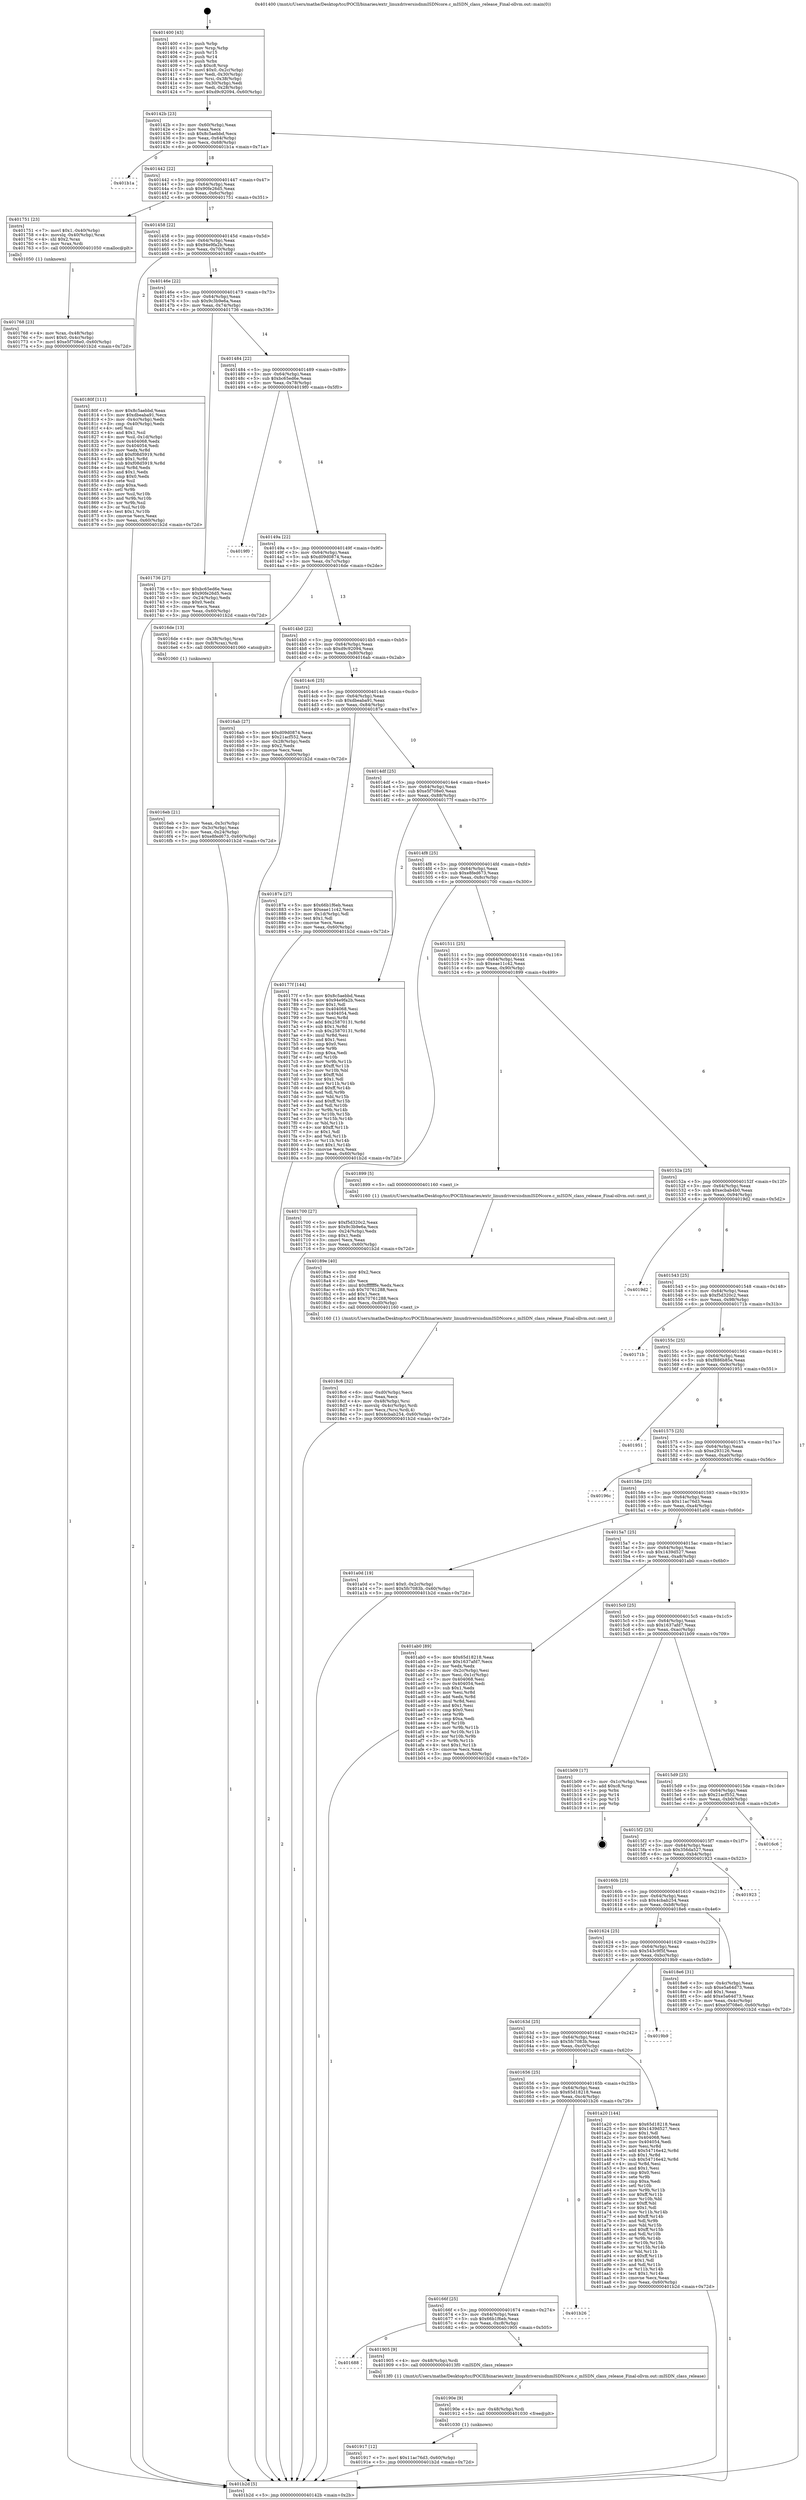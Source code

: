 digraph "0x401400" {
  label = "0x401400 (/mnt/c/Users/mathe/Desktop/tcc/POCII/binaries/extr_linuxdriversisdnmISDNcore.c_mISDN_class_release_Final-ollvm.out::main(0))"
  labelloc = "t"
  node[shape=record]

  Entry [label="",width=0.3,height=0.3,shape=circle,fillcolor=black,style=filled]
  "0x40142b" [label="{
     0x40142b [23]\l
     | [instrs]\l
     &nbsp;&nbsp;0x40142b \<+3\>: mov -0x60(%rbp),%eax\l
     &nbsp;&nbsp;0x40142e \<+2\>: mov %eax,%ecx\l
     &nbsp;&nbsp;0x401430 \<+6\>: sub $0x8c5aebbd,%ecx\l
     &nbsp;&nbsp;0x401436 \<+3\>: mov %eax,-0x64(%rbp)\l
     &nbsp;&nbsp;0x401439 \<+3\>: mov %ecx,-0x68(%rbp)\l
     &nbsp;&nbsp;0x40143c \<+6\>: je 0000000000401b1a \<main+0x71a\>\l
  }"]
  "0x401b1a" [label="{
     0x401b1a\l
  }", style=dashed]
  "0x401442" [label="{
     0x401442 [22]\l
     | [instrs]\l
     &nbsp;&nbsp;0x401442 \<+5\>: jmp 0000000000401447 \<main+0x47\>\l
     &nbsp;&nbsp;0x401447 \<+3\>: mov -0x64(%rbp),%eax\l
     &nbsp;&nbsp;0x40144a \<+5\>: sub $0x90fe26d5,%eax\l
     &nbsp;&nbsp;0x40144f \<+3\>: mov %eax,-0x6c(%rbp)\l
     &nbsp;&nbsp;0x401452 \<+6\>: je 0000000000401751 \<main+0x351\>\l
  }"]
  Exit [label="",width=0.3,height=0.3,shape=circle,fillcolor=black,style=filled,peripheries=2]
  "0x401751" [label="{
     0x401751 [23]\l
     | [instrs]\l
     &nbsp;&nbsp;0x401751 \<+7\>: movl $0x1,-0x40(%rbp)\l
     &nbsp;&nbsp;0x401758 \<+4\>: movslq -0x40(%rbp),%rax\l
     &nbsp;&nbsp;0x40175c \<+4\>: shl $0x2,%rax\l
     &nbsp;&nbsp;0x401760 \<+3\>: mov %rax,%rdi\l
     &nbsp;&nbsp;0x401763 \<+5\>: call 0000000000401050 \<malloc@plt\>\l
     | [calls]\l
     &nbsp;&nbsp;0x401050 \{1\} (unknown)\l
  }"]
  "0x401458" [label="{
     0x401458 [22]\l
     | [instrs]\l
     &nbsp;&nbsp;0x401458 \<+5\>: jmp 000000000040145d \<main+0x5d\>\l
     &nbsp;&nbsp;0x40145d \<+3\>: mov -0x64(%rbp),%eax\l
     &nbsp;&nbsp;0x401460 \<+5\>: sub $0x94e9fa2b,%eax\l
     &nbsp;&nbsp;0x401465 \<+3\>: mov %eax,-0x70(%rbp)\l
     &nbsp;&nbsp;0x401468 \<+6\>: je 000000000040180f \<main+0x40f\>\l
  }"]
  "0x401917" [label="{
     0x401917 [12]\l
     | [instrs]\l
     &nbsp;&nbsp;0x401917 \<+7\>: movl $0x11ac76d3,-0x60(%rbp)\l
     &nbsp;&nbsp;0x40191e \<+5\>: jmp 0000000000401b2d \<main+0x72d\>\l
  }"]
  "0x40180f" [label="{
     0x40180f [111]\l
     | [instrs]\l
     &nbsp;&nbsp;0x40180f \<+5\>: mov $0x8c5aebbd,%eax\l
     &nbsp;&nbsp;0x401814 \<+5\>: mov $0xdbeaba91,%ecx\l
     &nbsp;&nbsp;0x401819 \<+3\>: mov -0x4c(%rbp),%edx\l
     &nbsp;&nbsp;0x40181c \<+3\>: cmp -0x40(%rbp),%edx\l
     &nbsp;&nbsp;0x40181f \<+4\>: setl %sil\l
     &nbsp;&nbsp;0x401823 \<+4\>: and $0x1,%sil\l
     &nbsp;&nbsp;0x401827 \<+4\>: mov %sil,-0x1d(%rbp)\l
     &nbsp;&nbsp;0x40182b \<+7\>: mov 0x404068,%edx\l
     &nbsp;&nbsp;0x401832 \<+7\>: mov 0x404054,%edi\l
     &nbsp;&nbsp;0x401839 \<+3\>: mov %edx,%r8d\l
     &nbsp;&nbsp;0x40183c \<+7\>: add $0xf08d5919,%r8d\l
     &nbsp;&nbsp;0x401843 \<+4\>: sub $0x1,%r8d\l
     &nbsp;&nbsp;0x401847 \<+7\>: sub $0xf08d5919,%r8d\l
     &nbsp;&nbsp;0x40184e \<+4\>: imul %r8d,%edx\l
     &nbsp;&nbsp;0x401852 \<+3\>: and $0x1,%edx\l
     &nbsp;&nbsp;0x401855 \<+3\>: cmp $0x0,%edx\l
     &nbsp;&nbsp;0x401858 \<+4\>: sete %sil\l
     &nbsp;&nbsp;0x40185c \<+3\>: cmp $0xa,%edi\l
     &nbsp;&nbsp;0x40185f \<+4\>: setl %r9b\l
     &nbsp;&nbsp;0x401863 \<+3\>: mov %sil,%r10b\l
     &nbsp;&nbsp;0x401866 \<+3\>: and %r9b,%r10b\l
     &nbsp;&nbsp;0x401869 \<+3\>: xor %r9b,%sil\l
     &nbsp;&nbsp;0x40186c \<+3\>: or %sil,%r10b\l
     &nbsp;&nbsp;0x40186f \<+4\>: test $0x1,%r10b\l
     &nbsp;&nbsp;0x401873 \<+3\>: cmovne %ecx,%eax\l
     &nbsp;&nbsp;0x401876 \<+3\>: mov %eax,-0x60(%rbp)\l
     &nbsp;&nbsp;0x401879 \<+5\>: jmp 0000000000401b2d \<main+0x72d\>\l
  }"]
  "0x40146e" [label="{
     0x40146e [22]\l
     | [instrs]\l
     &nbsp;&nbsp;0x40146e \<+5\>: jmp 0000000000401473 \<main+0x73\>\l
     &nbsp;&nbsp;0x401473 \<+3\>: mov -0x64(%rbp),%eax\l
     &nbsp;&nbsp;0x401476 \<+5\>: sub $0x9c3b9e6a,%eax\l
     &nbsp;&nbsp;0x40147b \<+3\>: mov %eax,-0x74(%rbp)\l
     &nbsp;&nbsp;0x40147e \<+6\>: je 0000000000401736 \<main+0x336\>\l
  }"]
  "0x40190e" [label="{
     0x40190e [9]\l
     | [instrs]\l
     &nbsp;&nbsp;0x40190e \<+4\>: mov -0x48(%rbp),%rdi\l
     &nbsp;&nbsp;0x401912 \<+5\>: call 0000000000401030 \<free@plt\>\l
     | [calls]\l
     &nbsp;&nbsp;0x401030 \{1\} (unknown)\l
  }"]
  "0x401736" [label="{
     0x401736 [27]\l
     | [instrs]\l
     &nbsp;&nbsp;0x401736 \<+5\>: mov $0xbc65ed6e,%eax\l
     &nbsp;&nbsp;0x40173b \<+5\>: mov $0x90fe26d5,%ecx\l
     &nbsp;&nbsp;0x401740 \<+3\>: mov -0x24(%rbp),%edx\l
     &nbsp;&nbsp;0x401743 \<+3\>: cmp $0x0,%edx\l
     &nbsp;&nbsp;0x401746 \<+3\>: cmove %ecx,%eax\l
     &nbsp;&nbsp;0x401749 \<+3\>: mov %eax,-0x60(%rbp)\l
     &nbsp;&nbsp;0x40174c \<+5\>: jmp 0000000000401b2d \<main+0x72d\>\l
  }"]
  "0x401484" [label="{
     0x401484 [22]\l
     | [instrs]\l
     &nbsp;&nbsp;0x401484 \<+5\>: jmp 0000000000401489 \<main+0x89\>\l
     &nbsp;&nbsp;0x401489 \<+3\>: mov -0x64(%rbp),%eax\l
     &nbsp;&nbsp;0x40148c \<+5\>: sub $0xbc65ed6e,%eax\l
     &nbsp;&nbsp;0x401491 \<+3\>: mov %eax,-0x78(%rbp)\l
     &nbsp;&nbsp;0x401494 \<+6\>: je 00000000004019f0 \<main+0x5f0\>\l
  }"]
  "0x401688" [label="{
     0x401688\l
  }", style=dashed]
  "0x4019f0" [label="{
     0x4019f0\l
  }", style=dashed]
  "0x40149a" [label="{
     0x40149a [22]\l
     | [instrs]\l
     &nbsp;&nbsp;0x40149a \<+5\>: jmp 000000000040149f \<main+0x9f\>\l
     &nbsp;&nbsp;0x40149f \<+3\>: mov -0x64(%rbp),%eax\l
     &nbsp;&nbsp;0x4014a2 \<+5\>: sub $0xd09d0874,%eax\l
     &nbsp;&nbsp;0x4014a7 \<+3\>: mov %eax,-0x7c(%rbp)\l
     &nbsp;&nbsp;0x4014aa \<+6\>: je 00000000004016de \<main+0x2de\>\l
  }"]
  "0x401905" [label="{
     0x401905 [9]\l
     | [instrs]\l
     &nbsp;&nbsp;0x401905 \<+4\>: mov -0x48(%rbp),%rdi\l
     &nbsp;&nbsp;0x401909 \<+5\>: call 00000000004013f0 \<mISDN_class_release\>\l
     | [calls]\l
     &nbsp;&nbsp;0x4013f0 \{1\} (/mnt/c/Users/mathe/Desktop/tcc/POCII/binaries/extr_linuxdriversisdnmISDNcore.c_mISDN_class_release_Final-ollvm.out::mISDN_class_release)\l
  }"]
  "0x4016de" [label="{
     0x4016de [13]\l
     | [instrs]\l
     &nbsp;&nbsp;0x4016de \<+4\>: mov -0x38(%rbp),%rax\l
     &nbsp;&nbsp;0x4016e2 \<+4\>: mov 0x8(%rax),%rdi\l
     &nbsp;&nbsp;0x4016e6 \<+5\>: call 0000000000401060 \<atoi@plt\>\l
     | [calls]\l
     &nbsp;&nbsp;0x401060 \{1\} (unknown)\l
  }"]
  "0x4014b0" [label="{
     0x4014b0 [22]\l
     | [instrs]\l
     &nbsp;&nbsp;0x4014b0 \<+5\>: jmp 00000000004014b5 \<main+0xb5\>\l
     &nbsp;&nbsp;0x4014b5 \<+3\>: mov -0x64(%rbp),%eax\l
     &nbsp;&nbsp;0x4014b8 \<+5\>: sub $0xd9c92094,%eax\l
     &nbsp;&nbsp;0x4014bd \<+3\>: mov %eax,-0x80(%rbp)\l
     &nbsp;&nbsp;0x4014c0 \<+6\>: je 00000000004016ab \<main+0x2ab\>\l
  }"]
  "0x40166f" [label="{
     0x40166f [25]\l
     | [instrs]\l
     &nbsp;&nbsp;0x40166f \<+5\>: jmp 0000000000401674 \<main+0x274\>\l
     &nbsp;&nbsp;0x401674 \<+3\>: mov -0x64(%rbp),%eax\l
     &nbsp;&nbsp;0x401677 \<+5\>: sub $0x66b1f6eb,%eax\l
     &nbsp;&nbsp;0x40167c \<+6\>: mov %eax,-0xc8(%rbp)\l
     &nbsp;&nbsp;0x401682 \<+6\>: je 0000000000401905 \<main+0x505\>\l
  }"]
  "0x4016ab" [label="{
     0x4016ab [27]\l
     | [instrs]\l
     &nbsp;&nbsp;0x4016ab \<+5\>: mov $0xd09d0874,%eax\l
     &nbsp;&nbsp;0x4016b0 \<+5\>: mov $0x21acf552,%ecx\l
     &nbsp;&nbsp;0x4016b5 \<+3\>: mov -0x28(%rbp),%edx\l
     &nbsp;&nbsp;0x4016b8 \<+3\>: cmp $0x2,%edx\l
     &nbsp;&nbsp;0x4016bb \<+3\>: cmovne %ecx,%eax\l
     &nbsp;&nbsp;0x4016be \<+3\>: mov %eax,-0x60(%rbp)\l
     &nbsp;&nbsp;0x4016c1 \<+5\>: jmp 0000000000401b2d \<main+0x72d\>\l
  }"]
  "0x4014c6" [label="{
     0x4014c6 [25]\l
     | [instrs]\l
     &nbsp;&nbsp;0x4014c6 \<+5\>: jmp 00000000004014cb \<main+0xcb\>\l
     &nbsp;&nbsp;0x4014cb \<+3\>: mov -0x64(%rbp),%eax\l
     &nbsp;&nbsp;0x4014ce \<+5\>: sub $0xdbeaba91,%eax\l
     &nbsp;&nbsp;0x4014d3 \<+6\>: mov %eax,-0x84(%rbp)\l
     &nbsp;&nbsp;0x4014d9 \<+6\>: je 000000000040187e \<main+0x47e\>\l
  }"]
  "0x401b2d" [label="{
     0x401b2d [5]\l
     | [instrs]\l
     &nbsp;&nbsp;0x401b2d \<+5\>: jmp 000000000040142b \<main+0x2b\>\l
  }"]
  "0x401400" [label="{
     0x401400 [43]\l
     | [instrs]\l
     &nbsp;&nbsp;0x401400 \<+1\>: push %rbp\l
     &nbsp;&nbsp;0x401401 \<+3\>: mov %rsp,%rbp\l
     &nbsp;&nbsp;0x401404 \<+2\>: push %r15\l
     &nbsp;&nbsp;0x401406 \<+2\>: push %r14\l
     &nbsp;&nbsp;0x401408 \<+1\>: push %rbx\l
     &nbsp;&nbsp;0x401409 \<+7\>: sub $0xc8,%rsp\l
     &nbsp;&nbsp;0x401410 \<+7\>: movl $0x0,-0x2c(%rbp)\l
     &nbsp;&nbsp;0x401417 \<+3\>: mov %edi,-0x30(%rbp)\l
     &nbsp;&nbsp;0x40141a \<+4\>: mov %rsi,-0x38(%rbp)\l
     &nbsp;&nbsp;0x40141e \<+3\>: mov -0x30(%rbp),%edi\l
     &nbsp;&nbsp;0x401421 \<+3\>: mov %edi,-0x28(%rbp)\l
     &nbsp;&nbsp;0x401424 \<+7\>: movl $0xd9c92094,-0x60(%rbp)\l
  }"]
  "0x4016eb" [label="{
     0x4016eb [21]\l
     | [instrs]\l
     &nbsp;&nbsp;0x4016eb \<+3\>: mov %eax,-0x3c(%rbp)\l
     &nbsp;&nbsp;0x4016ee \<+3\>: mov -0x3c(%rbp),%eax\l
     &nbsp;&nbsp;0x4016f1 \<+3\>: mov %eax,-0x24(%rbp)\l
     &nbsp;&nbsp;0x4016f4 \<+7\>: movl $0xe8fed673,-0x60(%rbp)\l
     &nbsp;&nbsp;0x4016fb \<+5\>: jmp 0000000000401b2d \<main+0x72d\>\l
  }"]
  "0x401b26" [label="{
     0x401b26\l
  }", style=dashed]
  "0x40187e" [label="{
     0x40187e [27]\l
     | [instrs]\l
     &nbsp;&nbsp;0x40187e \<+5\>: mov $0x66b1f6eb,%eax\l
     &nbsp;&nbsp;0x401883 \<+5\>: mov $0xeae11c42,%ecx\l
     &nbsp;&nbsp;0x401888 \<+3\>: mov -0x1d(%rbp),%dl\l
     &nbsp;&nbsp;0x40188b \<+3\>: test $0x1,%dl\l
     &nbsp;&nbsp;0x40188e \<+3\>: cmovne %ecx,%eax\l
     &nbsp;&nbsp;0x401891 \<+3\>: mov %eax,-0x60(%rbp)\l
     &nbsp;&nbsp;0x401894 \<+5\>: jmp 0000000000401b2d \<main+0x72d\>\l
  }"]
  "0x4014df" [label="{
     0x4014df [25]\l
     | [instrs]\l
     &nbsp;&nbsp;0x4014df \<+5\>: jmp 00000000004014e4 \<main+0xe4\>\l
     &nbsp;&nbsp;0x4014e4 \<+3\>: mov -0x64(%rbp),%eax\l
     &nbsp;&nbsp;0x4014e7 \<+5\>: sub $0xe5f708e0,%eax\l
     &nbsp;&nbsp;0x4014ec \<+6\>: mov %eax,-0x88(%rbp)\l
     &nbsp;&nbsp;0x4014f2 \<+6\>: je 000000000040177f \<main+0x37f\>\l
  }"]
  "0x401656" [label="{
     0x401656 [25]\l
     | [instrs]\l
     &nbsp;&nbsp;0x401656 \<+5\>: jmp 000000000040165b \<main+0x25b\>\l
     &nbsp;&nbsp;0x40165b \<+3\>: mov -0x64(%rbp),%eax\l
     &nbsp;&nbsp;0x40165e \<+5\>: sub $0x65d18218,%eax\l
     &nbsp;&nbsp;0x401663 \<+6\>: mov %eax,-0xc4(%rbp)\l
     &nbsp;&nbsp;0x401669 \<+6\>: je 0000000000401b26 \<main+0x726\>\l
  }"]
  "0x40177f" [label="{
     0x40177f [144]\l
     | [instrs]\l
     &nbsp;&nbsp;0x40177f \<+5\>: mov $0x8c5aebbd,%eax\l
     &nbsp;&nbsp;0x401784 \<+5\>: mov $0x94e9fa2b,%ecx\l
     &nbsp;&nbsp;0x401789 \<+2\>: mov $0x1,%dl\l
     &nbsp;&nbsp;0x40178b \<+7\>: mov 0x404068,%esi\l
     &nbsp;&nbsp;0x401792 \<+7\>: mov 0x404054,%edi\l
     &nbsp;&nbsp;0x401799 \<+3\>: mov %esi,%r8d\l
     &nbsp;&nbsp;0x40179c \<+7\>: add $0x25870131,%r8d\l
     &nbsp;&nbsp;0x4017a3 \<+4\>: sub $0x1,%r8d\l
     &nbsp;&nbsp;0x4017a7 \<+7\>: sub $0x25870131,%r8d\l
     &nbsp;&nbsp;0x4017ae \<+4\>: imul %r8d,%esi\l
     &nbsp;&nbsp;0x4017b2 \<+3\>: and $0x1,%esi\l
     &nbsp;&nbsp;0x4017b5 \<+3\>: cmp $0x0,%esi\l
     &nbsp;&nbsp;0x4017b8 \<+4\>: sete %r9b\l
     &nbsp;&nbsp;0x4017bc \<+3\>: cmp $0xa,%edi\l
     &nbsp;&nbsp;0x4017bf \<+4\>: setl %r10b\l
     &nbsp;&nbsp;0x4017c3 \<+3\>: mov %r9b,%r11b\l
     &nbsp;&nbsp;0x4017c6 \<+4\>: xor $0xff,%r11b\l
     &nbsp;&nbsp;0x4017ca \<+3\>: mov %r10b,%bl\l
     &nbsp;&nbsp;0x4017cd \<+3\>: xor $0xff,%bl\l
     &nbsp;&nbsp;0x4017d0 \<+3\>: xor $0x1,%dl\l
     &nbsp;&nbsp;0x4017d3 \<+3\>: mov %r11b,%r14b\l
     &nbsp;&nbsp;0x4017d6 \<+4\>: and $0xff,%r14b\l
     &nbsp;&nbsp;0x4017da \<+3\>: and %dl,%r9b\l
     &nbsp;&nbsp;0x4017dd \<+3\>: mov %bl,%r15b\l
     &nbsp;&nbsp;0x4017e0 \<+4\>: and $0xff,%r15b\l
     &nbsp;&nbsp;0x4017e4 \<+3\>: and %dl,%r10b\l
     &nbsp;&nbsp;0x4017e7 \<+3\>: or %r9b,%r14b\l
     &nbsp;&nbsp;0x4017ea \<+3\>: or %r10b,%r15b\l
     &nbsp;&nbsp;0x4017ed \<+3\>: xor %r15b,%r14b\l
     &nbsp;&nbsp;0x4017f0 \<+3\>: or %bl,%r11b\l
     &nbsp;&nbsp;0x4017f3 \<+4\>: xor $0xff,%r11b\l
     &nbsp;&nbsp;0x4017f7 \<+3\>: or $0x1,%dl\l
     &nbsp;&nbsp;0x4017fa \<+3\>: and %dl,%r11b\l
     &nbsp;&nbsp;0x4017fd \<+3\>: or %r11b,%r14b\l
     &nbsp;&nbsp;0x401800 \<+4\>: test $0x1,%r14b\l
     &nbsp;&nbsp;0x401804 \<+3\>: cmovne %ecx,%eax\l
     &nbsp;&nbsp;0x401807 \<+3\>: mov %eax,-0x60(%rbp)\l
     &nbsp;&nbsp;0x40180a \<+5\>: jmp 0000000000401b2d \<main+0x72d\>\l
  }"]
  "0x4014f8" [label="{
     0x4014f8 [25]\l
     | [instrs]\l
     &nbsp;&nbsp;0x4014f8 \<+5\>: jmp 00000000004014fd \<main+0xfd\>\l
     &nbsp;&nbsp;0x4014fd \<+3\>: mov -0x64(%rbp),%eax\l
     &nbsp;&nbsp;0x401500 \<+5\>: sub $0xe8fed673,%eax\l
     &nbsp;&nbsp;0x401505 \<+6\>: mov %eax,-0x8c(%rbp)\l
     &nbsp;&nbsp;0x40150b \<+6\>: je 0000000000401700 \<main+0x300\>\l
  }"]
  "0x401a20" [label="{
     0x401a20 [144]\l
     | [instrs]\l
     &nbsp;&nbsp;0x401a20 \<+5\>: mov $0x65d18218,%eax\l
     &nbsp;&nbsp;0x401a25 \<+5\>: mov $0x1439d527,%ecx\l
     &nbsp;&nbsp;0x401a2a \<+2\>: mov $0x1,%dl\l
     &nbsp;&nbsp;0x401a2c \<+7\>: mov 0x404068,%esi\l
     &nbsp;&nbsp;0x401a33 \<+7\>: mov 0x404054,%edi\l
     &nbsp;&nbsp;0x401a3a \<+3\>: mov %esi,%r8d\l
     &nbsp;&nbsp;0x401a3d \<+7\>: add $0x54716e42,%r8d\l
     &nbsp;&nbsp;0x401a44 \<+4\>: sub $0x1,%r8d\l
     &nbsp;&nbsp;0x401a48 \<+7\>: sub $0x54716e42,%r8d\l
     &nbsp;&nbsp;0x401a4f \<+4\>: imul %r8d,%esi\l
     &nbsp;&nbsp;0x401a53 \<+3\>: and $0x1,%esi\l
     &nbsp;&nbsp;0x401a56 \<+3\>: cmp $0x0,%esi\l
     &nbsp;&nbsp;0x401a59 \<+4\>: sete %r9b\l
     &nbsp;&nbsp;0x401a5d \<+3\>: cmp $0xa,%edi\l
     &nbsp;&nbsp;0x401a60 \<+4\>: setl %r10b\l
     &nbsp;&nbsp;0x401a64 \<+3\>: mov %r9b,%r11b\l
     &nbsp;&nbsp;0x401a67 \<+4\>: xor $0xff,%r11b\l
     &nbsp;&nbsp;0x401a6b \<+3\>: mov %r10b,%bl\l
     &nbsp;&nbsp;0x401a6e \<+3\>: xor $0xff,%bl\l
     &nbsp;&nbsp;0x401a71 \<+3\>: xor $0x1,%dl\l
     &nbsp;&nbsp;0x401a74 \<+3\>: mov %r11b,%r14b\l
     &nbsp;&nbsp;0x401a77 \<+4\>: and $0xff,%r14b\l
     &nbsp;&nbsp;0x401a7b \<+3\>: and %dl,%r9b\l
     &nbsp;&nbsp;0x401a7e \<+3\>: mov %bl,%r15b\l
     &nbsp;&nbsp;0x401a81 \<+4\>: and $0xff,%r15b\l
     &nbsp;&nbsp;0x401a85 \<+3\>: and %dl,%r10b\l
     &nbsp;&nbsp;0x401a88 \<+3\>: or %r9b,%r14b\l
     &nbsp;&nbsp;0x401a8b \<+3\>: or %r10b,%r15b\l
     &nbsp;&nbsp;0x401a8e \<+3\>: xor %r15b,%r14b\l
     &nbsp;&nbsp;0x401a91 \<+3\>: or %bl,%r11b\l
     &nbsp;&nbsp;0x401a94 \<+4\>: xor $0xff,%r11b\l
     &nbsp;&nbsp;0x401a98 \<+3\>: or $0x1,%dl\l
     &nbsp;&nbsp;0x401a9b \<+3\>: and %dl,%r11b\l
     &nbsp;&nbsp;0x401a9e \<+3\>: or %r11b,%r14b\l
     &nbsp;&nbsp;0x401aa1 \<+4\>: test $0x1,%r14b\l
     &nbsp;&nbsp;0x401aa5 \<+3\>: cmovne %ecx,%eax\l
     &nbsp;&nbsp;0x401aa8 \<+3\>: mov %eax,-0x60(%rbp)\l
     &nbsp;&nbsp;0x401aab \<+5\>: jmp 0000000000401b2d \<main+0x72d\>\l
  }"]
  "0x401700" [label="{
     0x401700 [27]\l
     | [instrs]\l
     &nbsp;&nbsp;0x401700 \<+5\>: mov $0xf5d320c2,%eax\l
     &nbsp;&nbsp;0x401705 \<+5\>: mov $0x9c3b9e6a,%ecx\l
     &nbsp;&nbsp;0x40170a \<+3\>: mov -0x24(%rbp),%edx\l
     &nbsp;&nbsp;0x40170d \<+3\>: cmp $0x1,%edx\l
     &nbsp;&nbsp;0x401710 \<+3\>: cmovl %ecx,%eax\l
     &nbsp;&nbsp;0x401713 \<+3\>: mov %eax,-0x60(%rbp)\l
     &nbsp;&nbsp;0x401716 \<+5\>: jmp 0000000000401b2d \<main+0x72d\>\l
  }"]
  "0x401511" [label="{
     0x401511 [25]\l
     | [instrs]\l
     &nbsp;&nbsp;0x401511 \<+5\>: jmp 0000000000401516 \<main+0x116\>\l
     &nbsp;&nbsp;0x401516 \<+3\>: mov -0x64(%rbp),%eax\l
     &nbsp;&nbsp;0x401519 \<+5\>: sub $0xeae11c42,%eax\l
     &nbsp;&nbsp;0x40151e \<+6\>: mov %eax,-0x90(%rbp)\l
     &nbsp;&nbsp;0x401524 \<+6\>: je 0000000000401899 \<main+0x499\>\l
  }"]
  "0x401768" [label="{
     0x401768 [23]\l
     | [instrs]\l
     &nbsp;&nbsp;0x401768 \<+4\>: mov %rax,-0x48(%rbp)\l
     &nbsp;&nbsp;0x40176c \<+7\>: movl $0x0,-0x4c(%rbp)\l
     &nbsp;&nbsp;0x401773 \<+7\>: movl $0xe5f708e0,-0x60(%rbp)\l
     &nbsp;&nbsp;0x40177a \<+5\>: jmp 0000000000401b2d \<main+0x72d\>\l
  }"]
  "0x40163d" [label="{
     0x40163d [25]\l
     | [instrs]\l
     &nbsp;&nbsp;0x40163d \<+5\>: jmp 0000000000401642 \<main+0x242\>\l
     &nbsp;&nbsp;0x401642 \<+3\>: mov -0x64(%rbp),%eax\l
     &nbsp;&nbsp;0x401645 \<+5\>: sub $0x5fc7083b,%eax\l
     &nbsp;&nbsp;0x40164a \<+6\>: mov %eax,-0xc0(%rbp)\l
     &nbsp;&nbsp;0x401650 \<+6\>: je 0000000000401a20 \<main+0x620\>\l
  }"]
  "0x401899" [label="{
     0x401899 [5]\l
     | [instrs]\l
     &nbsp;&nbsp;0x401899 \<+5\>: call 0000000000401160 \<next_i\>\l
     | [calls]\l
     &nbsp;&nbsp;0x401160 \{1\} (/mnt/c/Users/mathe/Desktop/tcc/POCII/binaries/extr_linuxdriversisdnmISDNcore.c_mISDN_class_release_Final-ollvm.out::next_i)\l
  }"]
  "0x40152a" [label="{
     0x40152a [25]\l
     | [instrs]\l
     &nbsp;&nbsp;0x40152a \<+5\>: jmp 000000000040152f \<main+0x12f\>\l
     &nbsp;&nbsp;0x40152f \<+3\>: mov -0x64(%rbp),%eax\l
     &nbsp;&nbsp;0x401532 \<+5\>: sub $0xecbab4b0,%eax\l
     &nbsp;&nbsp;0x401537 \<+6\>: mov %eax,-0x94(%rbp)\l
     &nbsp;&nbsp;0x40153d \<+6\>: je 00000000004019d2 \<main+0x5d2\>\l
  }"]
  "0x40189e" [label="{
     0x40189e [40]\l
     | [instrs]\l
     &nbsp;&nbsp;0x40189e \<+5\>: mov $0x2,%ecx\l
     &nbsp;&nbsp;0x4018a3 \<+1\>: cltd\l
     &nbsp;&nbsp;0x4018a4 \<+2\>: idiv %ecx\l
     &nbsp;&nbsp;0x4018a6 \<+6\>: imul $0xfffffffe,%edx,%ecx\l
     &nbsp;&nbsp;0x4018ac \<+6\>: sub $0x70761288,%ecx\l
     &nbsp;&nbsp;0x4018b2 \<+3\>: add $0x1,%ecx\l
     &nbsp;&nbsp;0x4018b5 \<+6\>: add $0x70761288,%ecx\l
     &nbsp;&nbsp;0x4018bb \<+6\>: mov %ecx,-0xd0(%rbp)\l
     &nbsp;&nbsp;0x4018c1 \<+5\>: call 0000000000401160 \<next_i\>\l
     | [calls]\l
     &nbsp;&nbsp;0x401160 \{1\} (/mnt/c/Users/mathe/Desktop/tcc/POCII/binaries/extr_linuxdriversisdnmISDNcore.c_mISDN_class_release_Final-ollvm.out::next_i)\l
  }"]
  "0x4018c6" [label="{
     0x4018c6 [32]\l
     | [instrs]\l
     &nbsp;&nbsp;0x4018c6 \<+6\>: mov -0xd0(%rbp),%ecx\l
     &nbsp;&nbsp;0x4018cc \<+3\>: imul %eax,%ecx\l
     &nbsp;&nbsp;0x4018cf \<+4\>: mov -0x48(%rbp),%rsi\l
     &nbsp;&nbsp;0x4018d3 \<+4\>: movslq -0x4c(%rbp),%rdi\l
     &nbsp;&nbsp;0x4018d7 \<+3\>: mov %ecx,(%rsi,%rdi,4)\l
     &nbsp;&nbsp;0x4018da \<+7\>: movl $0x4cbab254,-0x60(%rbp)\l
     &nbsp;&nbsp;0x4018e1 \<+5\>: jmp 0000000000401b2d \<main+0x72d\>\l
  }"]
  "0x4019b9" [label="{
     0x4019b9\l
  }", style=dashed]
  "0x4019d2" [label="{
     0x4019d2\l
  }", style=dashed]
  "0x401543" [label="{
     0x401543 [25]\l
     | [instrs]\l
     &nbsp;&nbsp;0x401543 \<+5\>: jmp 0000000000401548 \<main+0x148\>\l
     &nbsp;&nbsp;0x401548 \<+3\>: mov -0x64(%rbp),%eax\l
     &nbsp;&nbsp;0x40154b \<+5\>: sub $0xf5d320c2,%eax\l
     &nbsp;&nbsp;0x401550 \<+6\>: mov %eax,-0x98(%rbp)\l
     &nbsp;&nbsp;0x401556 \<+6\>: je 000000000040171b \<main+0x31b\>\l
  }"]
  "0x401624" [label="{
     0x401624 [25]\l
     | [instrs]\l
     &nbsp;&nbsp;0x401624 \<+5\>: jmp 0000000000401629 \<main+0x229\>\l
     &nbsp;&nbsp;0x401629 \<+3\>: mov -0x64(%rbp),%eax\l
     &nbsp;&nbsp;0x40162c \<+5\>: sub $0x543c9f5f,%eax\l
     &nbsp;&nbsp;0x401631 \<+6\>: mov %eax,-0xbc(%rbp)\l
     &nbsp;&nbsp;0x401637 \<+6\>: je 00000000004019b9 \<main+0x5b9\>\l
  }"]
  "0x40171b" [label="{
     0x40171b\l
  }", style=dashed]
  "0x40155c" [label="{
     0x40155c [25]\l
     | [instrs]\l
     &nbsp;&nbsp;0x40155c \<+5\>: jmp 0000000000401561 \<main+0x161\>\l
     &nbsp;&nbsp;0x401561 \<+3\>: mov -0x64(%rbp),%eax\l
     &nbsp;&nbsp;0x401564 \<+5\>: sub $0xf886b85e,%eax\l
     &nbsp;&nbsp;0x401569 \<+6\>: mov %eax,-0x9c(%rbp)\l
     &nbsp;&nbsp;0x40156f \<+6\>: je 0000000000401951 \<main+0x551\>\l
  }"]
  "0x4018e6" [label="{
     0x4018e6 [31]\l
     | [instrs]\l
     &nbsp;&nbsp;0x4018e6 \<+3\>: mov -0x4c(%rbp),%eax\l
     &nbsp;&nbsp;0x4018e9 \<+5\>: sub $0xe5a64d73,%eax\l
     &nbsp;&nbsp;0x4018ee \<+3\>: add $0x1,%eax\l
     &nbsp;&nbsp;0x4018f1 \<+5\>: add $0xe5a64d73,%eax\l
     &nbsp;&nbsp;0x4018f6 \<+3\>: mov %eax,-0x4c(%rbp)\l
     &nbsp;&nbsp;0x4018f9 \<+7\>: movl $0xe5f708e0,-0x60(%rbp)\l
     &nbsp;&nbsp;0x401900 \<+5\>: jmp 0000000000401b2d \<main+0x72d\>\l
  }"]
  "0x401951" [label="{
     0x401951\l
  }", style=dashed]
  "0x401575" [label="{
     0x401575 [25]\l
     | [instrs]\l
     &nbsp;&nbsp;0x401575 \<+5\>: jmp 000000000040157a \<main+0x17a\>\l
     &nbsp;&nbsp;0x40157a \<+3\>: mov -0x64(%rbp),%eax\l
     &nbsp;&nbsp;0x40157d \<+5\>: sub $0xe293126,%eax\l
     &nbsp;&nbsp;0x401582 \<+6\>: mov %eax,-0xa0(%rbp)\l
     &nbsp;&nbsp;0x401588 \<+6\>: je 000000000040196c \<main+0x56c\>\l
  }"]
  "0x40160b" [label="{
     0x40160b [25]\l
     | [instrs]\l
     &nbsp;&nbsp;0x40160b \<+5\>: jmp 0000000000401610 \<main+0x210\>\l
     &nbsp;&nbsp;0x401610 \<+3\>: mov -0x64(%rbp),%eax\l
     &nbsp;&nbsp;0x401613 \<+5\>: sub $0x4cbab254,%eax\l
     &nbsp;&nbsp;0x401618 \<+6\>: mov %eax,-0xb8(%rbp)\l
     &nbsp;&nbsp;0x40161e \<+6\>: je 00000000004018e6 \<main+0x4e6\>\l
  }"]
  "0x40196c" [label="{
     0x40196c\l
  }", style=dashed]
  "0x40158e" [label="{
     0x40158e [25]\l
     | [instrs]\l
     &nbsp;&nbsp;0x40158e \<+5\>: jmp 0000000000401593 \<main+0x193\>\l
     &nbsp;&nbsp;0x401593 \<+3\>: mov -0x64(%rbp),%eax\l
     &nbsp;&nbsp;0x401596 \<+5\>: sub $0x11ac76d3,%eax\l
     &nbsp;&nbsp;0x40159b \<+6\>: mov %eax,-0xa4(%rbp)\l
     &nbsp;&nbsp;0x4015a1 \<+6\>: je 0000000000401a0d \<main+0x60d\>\l
  }"]
  "0x401923" [label="{
     0x401923\l
  }", style=dashed]
  "0x401a0d" [label="{
     0x401a0d [19]\l
     | [instrs]\l
     &nbsp;&nbsp;0x401a0d \<+7\>: movl $0x0,-0x2c(%rbp)\l
     &nbsp;&nbsp;0x401a14 \<+7\>: movl $0x5fc7083b,-0x60(%rbp)\l
     &nbsp;&nbsp;0x401a1b \<+5\>: jmp 0000000000401b2d \<main+0x72d\>\l
  }"]
  "0x4015a7" [label="{
     0x4015a7 [25]\l
     | [instrs]\l
     &nbsp;&nbsp;0x4015a7 \<+5\>: jmp 00000000004015ac \<main+0x1ac\>\l
     &nbsp;&nbsp;0x4015ac \<+3\>: mov -0x64(%rbp),%eax\l
     &nbsp;&nbsp;0x4015af \<+5\>: sub $0x1439d527,%eax\l
     &nbsp;&nbsp;0x4015b4 \<+6\>: mov %eax,-0xa8(%rbp)\l
     &nbsp;&nbsp;0x4015ba \<+6\>: je 0000000000401ab0 \<main+0x6b0\>\l
  }"]
  "0x4015f2" [label="{
     0x4015f2 [25]\l
     | [instrs]\l
     &nbsp;&nbsp;0x4015f2 \<+5\>: jmp 00000000004015f7 \<main+0x1f7\>\l
     &nbsp;&nbsp;0x4015f7 \<+3\>: mov -0x64(%rbp),%eax\l
     &nbsp;&nbsp;0x4015fa \<+5\>: sub $0x356da527,%eax\l
     &nbsp;&nbsp;0x4015ff \<+6\>: mov %eax,-0xb4(%rbp)\l
     &nbsp;&nbsp;0x401605 \<+6\>: je 0000000000401923 \<main+0x523\>\l
  }"]
  "0x401ab0" [label="{
     0x401ab0 [89]\l
     | [instrs]\l
     &nbsp;&nbsp;0x401ab0 \<+5\>: mov $0x65d18218,%eax\l
     &nbsp;&nbsp;0x401ab5 \<+5\>: mov $0x1637afd7,%ecx\l
     &nbsp;&nbsp;0x401aba \<+2\>: xor %edx,%edx\l
     &nbsp;&nbsp;0x401abc \<+3\>: mov -0x2c(%rbp),%esi\l
     &nbsp;&nbsp;0x401abf \<+3\>: mov %esi,-0x1c(%rbp)\l
     &nbsp;&nbsp;0x401ac2 \<+7\>: mov 0x404068,%esi\l
     &nbsp;&nbsp;0x401ac9 \<+7\>: mov 0x404054,%edi\l
     &nbsp;&nbsp;0x401ad0 \<+3\>: sub $0x1,%edx\l
     &nbsp;&nbsp;0x401ad3 \<+3\>: mov %esi,%r8d\l
     &nbsp;&nbsp;0x401ad6 \<+3\>: add %edx,%r8d\l
     &nbsp;&nbsp;0x401ad9 \<+4\>: imul %r8d,%esi\l
     &nbsp;&nbsp;0x401add \<+3\>: and $0x1,%esi\l
     &nbsp;&nbsp;0x401ae0 \<+3\>: cmp $0x0,%esi\l
     &nbsp;&nbsp;0x401ae3 \<+4\>: sete %r9b\l
     &nbsp;&nbsp;0x401ae7 \<+3\>: cmp $0xa,%edi\l
     &nbsp;&nbsp;0x401aea \<+4\>: setl %r10b\l
     &nbsp;&nbsp;0x401aee \<+3\>: mov %r9b,%r11b\l
     &nbsp;&nbsp;0x401af1 \<+3\>: and %r10b,%r11b\l
     &nbsp;&nbsp;0x401af4 \<+3\>: xor %r10b,%r9b\l
     &nbsp;&nbsp;0x401af7 \<+3\>: or %r9b,%r11b\l
     &nbsp;&nbsp;0x401afa \<+4\>: test $0x1,%r11b\l
     &nbsp;&nbsp;0x401afe \<+3\>: cmovne %ecx,%eax\l
     &nbsp;&nbsp;0x401b01 \<+3\>: mov %eax,-0x60(%rbp)\l
     &nbsp;&nbsp;0x401b04 \<+5\>: jmp 0000000000401b2d \<main+0x72d\>\l
  }"]
  "0x4015c0" [label="{
     0x4015c0 [25]\l
     | [instrs]\l
     &nbsp;&nbsp;0x4015c0 \<+5\>: jmp 00000000004015c5 \<main+0x1c5\>\l
     &nbsp;&nbsp;0x4015c5 \<+3\>: mov -0x64(%rbp),%eax\l
     &nbsp;&nbsp;0x4015c8 \<+5\>: sub $0x1637afd7,%eax\l
     &nbsp;&nbsp;0x4015cd \<+6\>: mov %eax,-0xac(%rbp)\l
     &nbsp;&nbsp;0x4015d3 \<+6\>: je 0000000000401b09 \<main+0x709\>\l
  }"]
  "0x4016c6" [label="{
     0x4016c6\l
  }", style=dashed]
  "0x401b09" [label="{
     0x401b09 [17]\l
     | [instrs]\l
     &nbsp;&nbsp;0x401b09 \<+3\>: mov -0x1c(%rbp),%eax\l
     &nbsp;&nbsp;0x401b0c \<+7\>: add $0xc8,%rsp\l
     &nbsp;&nbsp;0x401b13 \<+1\>: pop %rbx\l
     &nbsp;&nbsp;0x401b14 \<+2\>: pop %r14\l
     &nbsp;&nbsp;0x401b16 \<+2\>: pop %r15\l
     &nbsp;&nbsp;0x401b18 \<+1\>: pop %rbp\l
     &nbsp;&nbsp;0x401b19 \<+1\>: ret\l
  }"]
  "0x4015d9" [label="{
     0x4015d9 [25]\l
     | [instrs]\l
     &nbsp;&nbsp;0x4015d9 \<+5\>: jmp 00000000004015de \<main+0x1de\>\l
     &nbsp;&nbsp;0x4015de \<+3\>: mov -0x64(%rbp),%eax\l
     &nbsp;&nbsp;0x4015e1 \<+5\>: sub $0x21acf552,%eax\l
     &nbsp;&nbsp;0x4015e6 \<+6\>: mov %eax,-0xb0(%rbp)\l
     &nbsp;&nbsp;0x4015ec \<+6\>: je 00000000004016c6 \<main+0x2c6\>\l
  }"]
  Entry -> "0x401400" [label=" 1"]
  "0x40142b" -> "0x401b1a" [label=" 0"]
  "0x40142b" -> "0x401442" [label=" 18"]
  "0x401b09" -> Exit [label=" 1"]
  "0x401442" -> "0x401751" [label=" 1"]
  "0x401442" -> "0x401458" [label=" 17"]
  "0x401ab0" -> "0x401b2d" [label=" 1"]
  "0x401458" -> "0x40180f" [label=" 2"]
  "0x401458" -> "0x40146e" [label=" 15"]
  "0x401a20" -> "0x401b2d" [label=" 1"]
  "0x40146e" -> "0x401736" [label=" 1"]
  "0x40146e" -> "0x401484" [label=" 14"]
  "0x401a0d" -> "0x401b2d" [label=" 1"]
  "0x401484" -> "0x4019f0" [label=" 0"]
  "0x401484" -> "0x40149a" [label=" 14"]
  "0x401917" -> "0x401b2d" [label=" 1"]
  "0x40149a" -> "0x4016de" [label=" 1"]
  "0x40149a" -> "0x4014b0" [label=" 13"]
  "0x40190e" -> "0x401917" [label=" 1"]
  "0x4014b0" -> "0x4016ab" [label=" 1"]
  "0x4014b0" -> "0x4014c6" [label=" 12"]
  "0x4016ab" -> "0x401b2d" [label=" 1"]
  "0x401400" -> "0x40142b" [label=" 1"]
  "0x401b2d" -> "0x40142b" [label=" 17"]
  "0x4016de" -> "0x4016eb" [label=" 1"]
  "0x4016eb" -> "0x401b2d" [label=" 1"]
  "0x40166f" -> "0x401688" [label=" 0"]
  "0x4014c6" -> "0x40187e" [label=" 2"]
  "0x4014c6" -> "0x4014df" [label=" 10"]
  "0x40166f" -> "0x401905" [label=" 1"]
  "0x4014df" -> "0x40177f" [label=" 2"]
  "0x4014df" -> "0x4014f8" [label=" 8"]
  "0x401656" -> "0x40166f" [label=" 1"]
  "0x4014f8" -> "0x401700" [label=" 1"]
  "0x4014f8" -> "0x401511" [label=" 7"]
  "0x401700" -> "0x401b2d" [label=" 1"]
  "0x401736" -> "0x401b2d" [label=" 1"]
  "0x401751" -> "0x401768" [label=" 1"]
  "0x401768" -> "0x401b2d" [label=" 1"]
  "0x40177f" -> "0x401b2d" [label=" 2"]
  "0x40180f" -> "0x401b2d" [label=" 2"]
  "0x40187e" -> "0x401b2d" [label=" 2"]
  "0x401656" -> "0x401b26" [label=" 0"]
  "0x401511" -> "0x401899" [label=" 1"]
  "0x401511" -> "0x40152a" [label=" 6"]
  "0x401899" -> "0x40189e" [label=" 1"]
  "0x40189e" -> "0x4018c6" [label=" 1"]
  "0x4018c6" -> "0x401b2d" [label=" 1"]
  "0x40163d" -> "0x401656" [label=" 1"]
  "0x40152a" -> "0x4019d2" [label=" 0"]
  "0x40152a" -> "0x401543" [label=" 6"]
  "0x40163d" -> "0x401a20" [label=" 1"]
  "0x401543" -> "0x40171b" [label=" 0"]
  "0x401543" -> "0x40155c" [label=" 6"]
  "0x401624" -> "0x40163d" [label=" 2"]
  "0x40155c" -> "0x401951" [label=" 0"]
  "0x40155c" -> "0x401575" [label=" 6"]
  "0x401624" -> "0x4019b9" [label=" 0"]
  "0x401575" -> "0x40196c" [label=" 0"]
  "0x401575" -> "0x40158e" [label=" 6"]
  "0x4018e6" -> "0x401b2d" [label=" 1"]
  "0x40158e" -> "0x401a0d" [label=" 1"]
  "0x40158e" -> "0x4015a7" [label=" 5"]
  "0x40160b" -> "0x401624" [label=" 2"]
  "0x4015a7" -> "0x401ab0" [label=" 1"]
  "0x4015a7" -> "0x4015c0" [label=" 4"]
  "0x401905" -> "0x40190e" [label=" 1"]
  "0x4015c0" -> "0x401b09" [label=" 1"]
  "0x4015c0" -> "0x4015d9" [label=" 3"]
  "0x4015f2" -> "0x40160b" [label=" 3"]
  "0x4015d9" -> "0x4016c6" [label=" 0"]
  "0x4015d9" -> "0x4015f2" [label=" 3"]
  "0x40160b" -> "0x4018e6" [label=" 1"]
  "0x4015f2" -> "0x401923" [label=" 0"]
}
